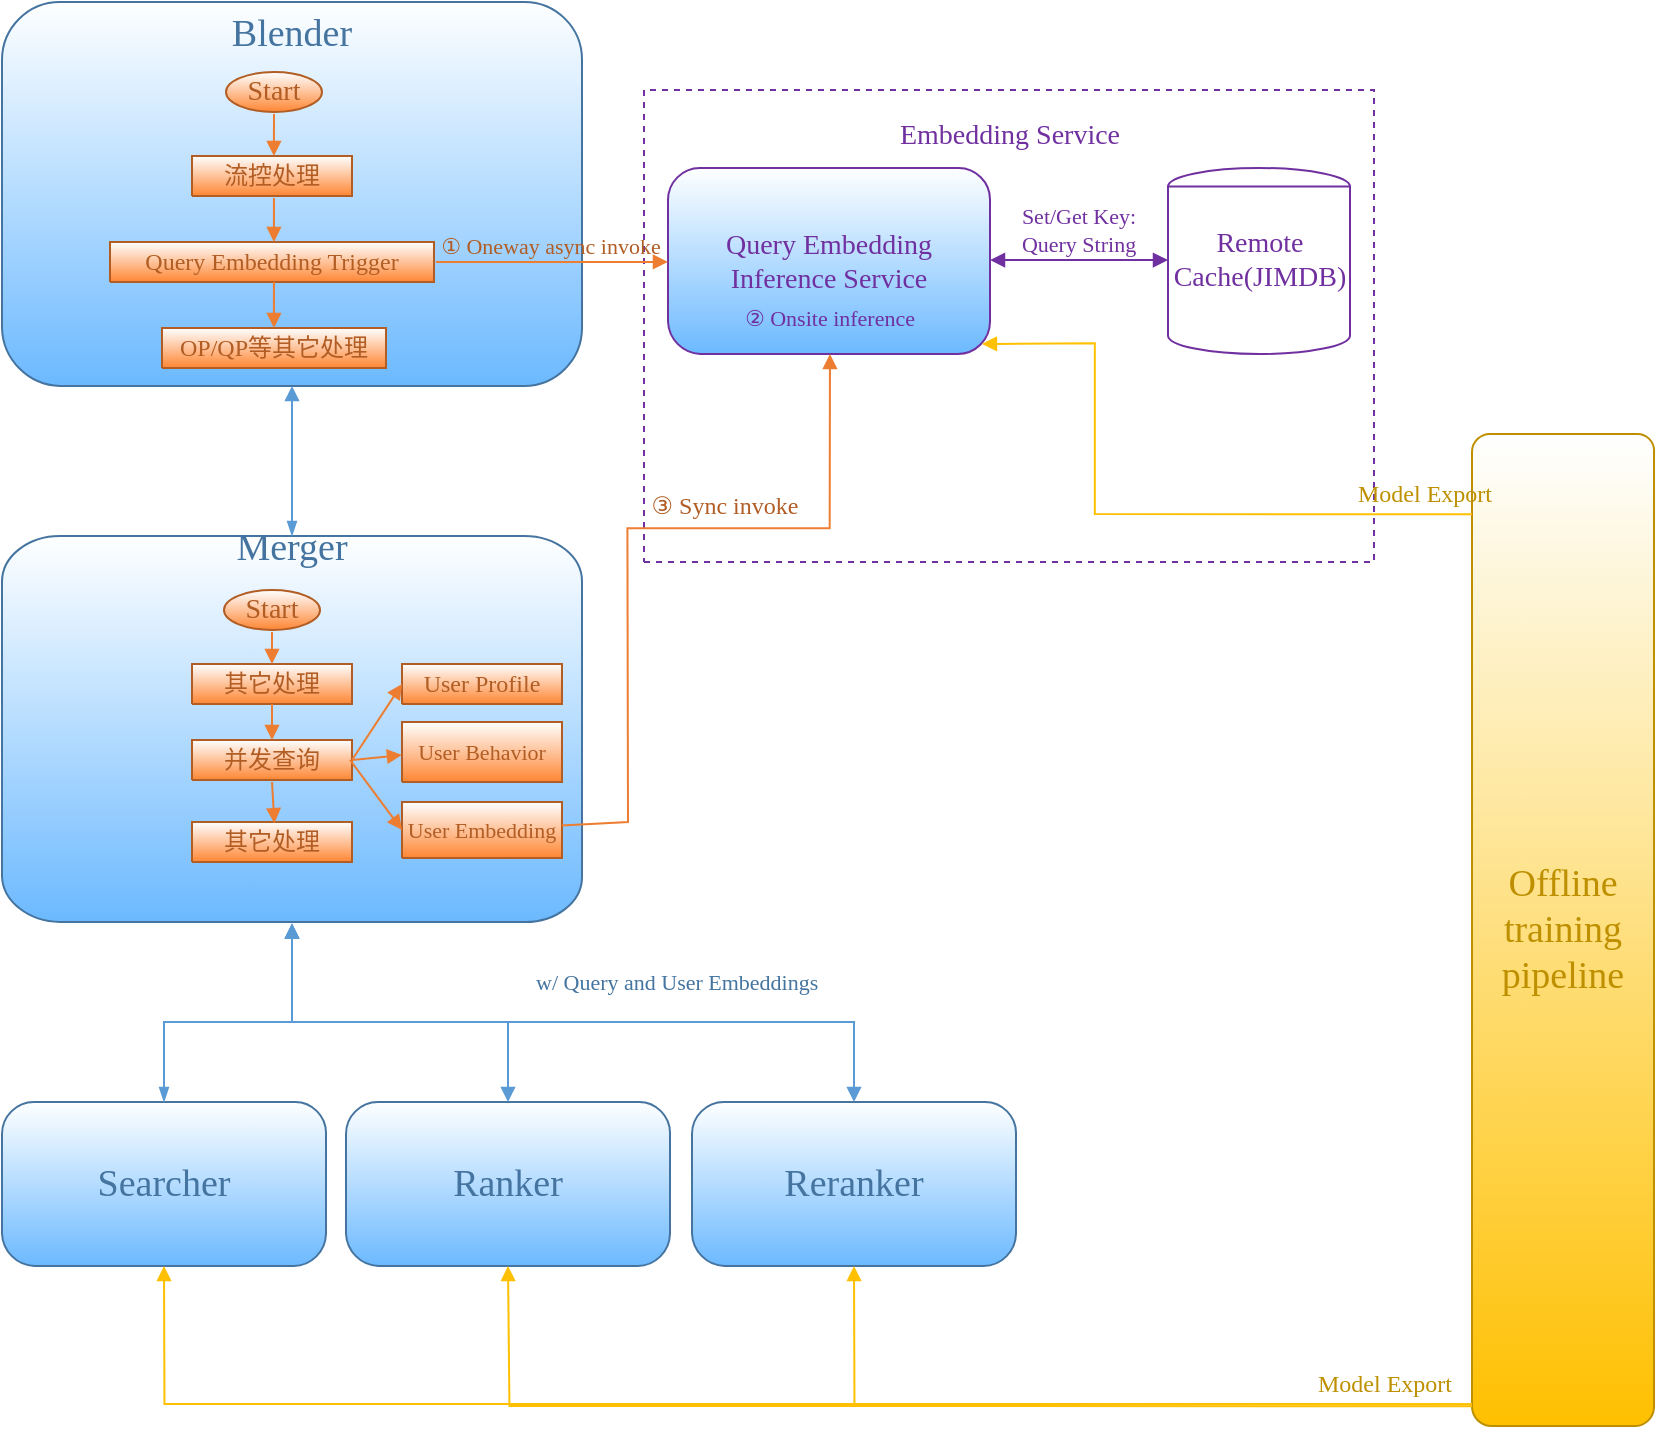 <mxfile version="14.3.0" type="github" pages="2">
  <diagram name="页-1" id="页-1">
    <mxGraphModel dx="1653" dy="905" grid="1" gridSize="10" guides="1" tooltips="1" connect="1" arrows="1" fold="1" page="1" pageScale="1" pageWidth="850" pageHeight="1100" math="0" shadow="0">
      <root>
        <mxCell id="0" />
        <mxCell id="1" parent="0" />
        <mxCell id="3" style="vsdxID=129;fillColor=#ffffff;gradientColor=none;shape=stencil(nZBLDoAgDERP0z3SIyjew0SURgSD+Lu9kMZoXLhwN9O+tukAlrNpJg1SzDH4QW/URgNYgZTkjA4UkwJUgGXng+6DX1zLfmoymdXo17xh5zmRJ6Q42BWCfc2oJfdAr+Yv+AP9Cb7OJ3H/2JG1HNGz/84klThPVCc=);dashed=1;strokeColor=#7030a0;labelBackgroundColor=none;rounded=0;html=1;whiteSpace=wrap;" parent="1" vertex="1">
          <mxGeometry x="506" y="124" width="365" height="236" as="geometry" />
        </mxCell>
        <mxCell id="4" value="&lt;font style=&quot;font-size:19px;font-family:SimSun;color:#44749f;direction:ltr;letter-spacing:0px;line-height:120%;opacity:1&quot;&gt;Blender&lt;br/&gt;&lt;br/&gt;&lt;br/&gt;&lt;br/&gt;&lt;br/&gt;&lt;br/&gt;&lt;br/&gt;&lt;br/&gt;&lt;/font&gt;" style="verticalAlign=middle;align=center;vsdxID=1;fillColor=#feffff;gradientColor=#6cb9ff;shape=stencil(vVTbcoMgEP0aHnUQYiY8p+l/MBGVKRVnpYn5+8BsbFWkTxnf9nLY5RyWJfw8tLJXhNHBgf1Sd125lvAPwpjuWgXaeYvwC+Hn2oJqwP50Ffq9DMhgfdtbqDDiuYKGI4w+Jhf9T8Qa3c2w4m1YCVefg9875LREOEz4Mi8EhsZlhani6ZCfJkQmRz1kYJ102naYf6GNhEZlvl9WG9ksUsNdqT4Kb7JZNw/XK9KERC4OER/KFnxWAtG9qGz2TZB+BzJSRsQvXSyUSUm9gzipEUuNLYvJlMfV2G7+g11m9r8f6I2/lVBrY3CjzPPrFeJDuH745Qk=);strokeColor=#44749f;labelBackgroundColor=none;rounded=0;html=1;whiteSpace=wrap;" parent="1" vertex="1">
          <mxGeometry x="185" y="80" width="290" height="192" as="geometry" />
        </mxCell>
        <mxCell id="5" value="&lt;font style=&quot;font-size:12px;font-family:SimSun;color:#b15d24;direction:ltr;letter-spacing:0px;line-height:120%;opacity:1&quot;&gt;流控处理&lt;br/&gt;&lt;/font&gt;" style="verticalAlign=middle;align=center;vsdxID=2;fillColor=#feffff;gradientColor=#ff8634;shape=stencil(nZBLDoAgDERP0z3SIyjew0SURgSD+Lu9kMZoXLhwN9O+tukAlrNpJg1SzDH4QW/URgNYgZTkjA4UkwJUgGXng+6DX1zLfmoymdXo17xh5zmRJ6Q42BWCfc2oJfdAr+Yv+AP9Cb7OJ3H/2JG1HNGz/84klThPVCc=);strokeColor=#b15d24;labelBackgroundColor=none;rounded=0;html=1;whiteSpace=wrap;" parent="1" vertex="1">
          <mxGeometry x="280" y="157" width="80" height="20" as="geometry" />
        </mxCell>
        <mxCell id="6" value="&lt;font style=&quot;font-size:12px;font-family:SimSun;color:#b15d24;direction:ltr;letter-spacing:0px;line-height:120%;opacity:1&quot;&gt;Query Embedding Trigger&lt;br/&gt;&lt;/font&gt;" style="verticalAlign=middle;align=center;vsdxID=3;fillColor=#feffff;gradientColor=#ff8634;shape=stencil(nZBLDoAgDERP0z3SIyjew0SURgSD+Lu9kMZoXLhwN9O+tukAlrNpJg1SzDH4QW/URgNYgZTkjA4UkwJUgGXng+6DX1zLfmoymdXo17xh5zmRJ6Q42BWCfc2oJfdAr+Yv+AP9Cb7OJ3H/2JG1HNGz/84klThPVCc=);strokeColor=#b15d24;labelBackgroundColor=none;rounded=0;html=1;whiteSpace=wrap;" parent="1" vertex="1">
          <mxGeometry x="239" y="200" width="162" height="20" as="geometry" />
        </mxCell>
        <mxCell id="7" value="&lt;font style=&quot;font-size:14px;font-family:SimSun;color:#7030a0;direction:ltr;letter-spacing:0px;line-height:120%;opacity:1&quot;&gt;Query Embedding Inference Service&lt;br/&gt;&lt;/font&gt;" style="verticalAlign=middle;align=center;vsdxID=4;fillColor=#feffff;gradientColor=#6cb9ff;shape=stencil(vVTLksIgEPwajqEQXA1nV/+DUpJQsiE1QY1/v1BjdhMUT1Zu82hm6GYYInZ9ozpNOOs9uLO+mZNviPgmnJu20WB8sIjYE7GrHOga3KU9od+piIzWj7vGCgOeW7F4hLP76KJ/QKw17QQrP4ZVcAw5+LsDZWuEw4jf0vUKQ8O8wlix5HSzfSAKNZi+AOeVN67F/ANtFdS6CP2Kyqp6lupvWndP4Zds0ubhekLkCUlaJnQ2VMoZnUQfthSTl30znD+BTIWR4umhoz9RJqf0AuLkJiw3tV8Jl5LOqWQ+1yID++77BeN/H1TGWlwn03y6P0IId4/Y/wI=);strokeColor=#7030a0;labelBackgroundColor=none;rounded=0;html=1;whiteSpace=wrap;" parent="1" vertex="1">
          <mxGeometry x="518" y="163" width="161" height="93" as="geometry" />
        </mxCell>
        <mxCell id="8" style="vsdxID=5;fillColor=#ffffff;gradientColor=none;shape=stencil(vVHRDsIgDPwaHkkQ4hfM+R+N6xgRx1LQ4d8LKcZpfPLBt7veXdu0wnRxggWFVjFROOPqhjQJcxBau3lCcqkgYXphujEQWgrXeWC+QHVWdAm32iFzTtWEVndmO6ZHdgKdikTNqfdspeZtND+TXzupLCG7KCkkSC7Mb0M9kEVZpsjRg205luKKuGzKP+/1v60KeB15dN7zj7b651NKiR9q+gc=);strokeColor=#7030a0;labelBackgroundColor=none;rounded=0;html=1;whiteSpace=wrap;" parent="1" vertex="1">
          <mxGeometry x="768" y="163" width="91" height="93" as="geometry" />
        </mxCell>
        <mxCell id="9" style="vsdxID=6;fillColor=#ffffff;gradientColor=none;shape=stencil(nZHBDsIgDIafhiMJg3jwPOd7ENdtRISloMO3F1KMm1EP3vq3X/s3LVNtmPQMTIoQ0Z9hMX2cmDowKY2bAE3MEVMdU+3gEUb0V9eTnnUhS3TxtzIhUZ8oHVLcSe1JHonUeMolrOSuoljZpur0lB9HicR1MoGjjzoa7zauVuMIPNvwweqxzqFSWADmVXqzmDUOvjs3P9h/ye1hcvC652CspXes6+/3zyn6neoe);strokeColor=#7030a0;labelBackgroundColor=none;rounded=0;html=1;whiteSpace=wrap;" parent="8" vertex="1">
          <mxGeometry width="91" height="93" as="geometry" />
        </mxCell>
        <mxCell id="10" value="&lt;font style=&quot;font-size:14px;font-family:SimSun;color:#7030a0;direction:ltr;letter-spacing:0px;line-height:120%;opacity:1&quot;&gt;Remote Cache(JIMDB)&lt;br/&gt;&lt;/font&gt;" style="text;vsdxID=5;fillColor=none;gradientColor=none;strokeColor=none;labelBackgroundColor=none;rounded=0;html=1;whiteSpace=wrap;verticalAlign=middle;align=center;;html=1;" parent="8" vertex="1">
          <mxGeometry y="-0.04" width="91.75" height="93.04" as="geometry" />
        </mxCell>
        <mxCell id="11" style="vsdxID=22;fillColor=#feffff;gradientColor=#ff8634;shape=stencil(vVFBDgIhDHwNRxKE+IJ1/Ufjll0iLpuCLv5eSDWKevLgbaYznTatMF2cYEGhVUwUjri6IU3C7ITWbp6QXCpImF6YzgbCkcJ5HpgvUJ0VncKlJmTuU7VDqyuzLdM9O4EORaLcaIpa7yNoo75GqSwhuygpJEguzM1UDzSiLGOk9TDec1iKK+LyUf5lsf+tVcDzzNZ5z1961d/fUkr8UtPfAA==);strokeColor=#b15d24;labelBackgroundColor=none;rounded=0;html=1;whiteSpace=wrap;" parent="1" vertex="1">
          <mxGeometry x="297" y="115" width="48" height="20" as="geometry" />
        </mxCell>
        <mxCell id="12" value="&lt;font style=&quot;font-size:14px;font-family:SimSun;color:#b15d24;direction:ltr;letter-spacing:0px;line-height:120%;opacity:1&quot;&gt;Start&lt;br/&gt;&lt;/font&gt;" style="text;vsdxID=22;fillColor=none;gradientColor=none;strokeColor=none;labelBackgroundColor=none;rounded=0;html=1;whiteSpace=wrap;verticalAlign=middle;align=center;;html=1;" parent="11" vertex="1">
          <mxGeometry x="3" y="0.7" width="42" height="18.01" as="geometry" />
        </mxCell>
        <mxCell id="13" value="&lt;font style=&quot;font-size:12px;font-family:SimSun;color:#b15d24;direction:ltr;letter-spacing:0px;line-height:120%;opacity:1&quot;&gt;OP/QP等其它处理&lt;br/&gt;&lt;/font&gt;" style="verticalAlign=middle;align=center;vsdxID=24;fillColor=#feffff;gradientColor=#ff8634;shape=stencil(nZBLDoAgDERP0z3SIyjew0SURgSD+Lu9kMZoXLhwN9O+tukAlrNpJg1SzDH4QW/URgNYgZTkjA4UkwJUgGXng+6DX1zLfmoymdXo17xh5zmRJ6Q42BWCfc2oJfdAr+Yv+AP9Cb7OJ3H/2JG1HNGz/84klThPVCc=);strokeColor=#b15d24;labelBackgroundColor=none;rounded=0;html=1;whiteSpace=wrap;" parent="1" vertex="1">
          <mxGeometry x="265" y="243" width="112" height="20" as="geometry" />
        </mxCell>
        <mxCell id="15" value="&lt;font style=&quot;font-size: 19px ; font-family: &amp;#34;simsun&amp;#34; ; color: #44749f ; direction: ltr ; letter-spacing: 0px ; line-height: 120% ; opacity: 1&quot;&gt;Merger&lt;br&gt;&lt;br&gt;&lt;br&gt;&lt;br&gt;&lt;br&gt;&lt;br&gt;&lt;br&gt;&lt;br&gt;&lt;br&gt;&lt;/font&gt;" style="verticalAlign=middle;align=center;vsdxID=27;fillColor=#feffff;gradientColor=#6cb9ff;shape=stencil(vVTLjoMwDPyaHInyKNtw7rb/EbUBomYJMumW/fsGuWhLgJ4qbn5M7MzINpGHrtatIYJ1AfzV3O0l1ER+EyFsUxuwIVpEHok8lB5MBf7WXNBv9YAcrB//O1To8R1nwxPB/kYX/RNinW1esMXHsBrOMQcjliqBaBjhnH7tMNRPC4wFlaI8fyIy3dsuAx90sL7B/BPtNFQmi+2y0ulqkuruxrSz8CKZtHn8nsrf8Sl2Mz57NeGT6MO2orLYd4X0J5AzZYqZMiqfKLMm9QbirI3YIhfOqJAJGUG5TMZ2cQ02mdl3CxiN/4tQWufwoLzm0wsSQ3h95PEB);strokeColor=#44749f;labelBackgroundColor=none;rounded=0;html=1;whiteSpace=wrap;" parent="1" vertex="1">
          <mxGeometry x="185" y="347" width="290" height="193" as="geometry" />
        </mxCell>
        <mxCell id="19" value="&lt;font style=&quot;font-size:12px;font-family:SimSun;color:#b15d24;direction:ltr;letter-spacing:0px;line-height:120%;opacity:1&quot;&gt;其它处理&lt;br/&gt;&lt;/font&gt;" style="verticalAlign=middle;align=center;vsdxID=37;fillColor=#feffff;gradientColor=#ff8634;shape=stencil(nZBLDoAgDERP0z3SIyjew0SURgSD+Lu9kMZoXLhwN9O+tukAlrNpJg1SzDH4QW/URgNYgZTkjA4UkwJUgGXng+6DX1zLfmoymdXo17xh5zmRJ6Q42BWCfc2oJfdAr+Yv+AP9Cb7OJ3H/2JG1HNGz/84klThPVCc=);strokeColor=#b15d24;labelBackgroundColor=none;rounded=0;html=1;whiteSpace=wrap;" parent="1" vertex="1">
          <mxGeometry x="280" y="411" width="80" height="20" as="geometry" />
        </mxCell>
        <mxCell id="20" value="&lt;font style=&quot;font-size:12px;font-family:SimSun;color:#b15d24;direction:ltr;letter-spacing:0px;line-height:120%;opacity:1&quot;&gt;并发查询&lt;br/&gt;&lt;/font&gt;" style="verticalAlign=middle;align=center;vsdxID=38;fillColor=#feffff;gradientColor=#ff8634;shape=stencil(nZBLDoAgDERP0z3SIyjew0SURgSD+Lu9kMZoXLhwN9O+tukAlrNpJg1SzDH4QW/URgNYgZTkjA4UkwJUgGXng+6DX1zLfmoymdXo17xh5zmRJ6Q42BWCfc2oJfdAr+Yv+AP9Cb7OJ3H/2JG1HNGz/84klThPVCc=);strokeColor=#b15d24;labelBackgroundColor=none;rounded=0;html=1;whiteSpace=wrap;" parent="1" vertex="1">
          <mxGeometry x="280" y="449" width="80" height="20" as="geometry" />
        </mxCell>
        <mxCell id="21" style="vsdxID=41;fillColor=#feffff;gradientColor=#ff8634;shape=stencil(vVHLDsIgEPwajiQU4hfU+h8bu7RELM2CFv9eyMZYjCcP3mZ2Zh/ZEaaPM6wotIqJwgU3N6ZZmKPQ2i0zkksFCTMI09tAOFG4LSPzFaqzomu41wmZ+1Tt0OrB7MD0xE6gc5EoN5qi1vsa1Kmvo1SWkF2UFBIkF5ZmqweaUJY10nqYGiluiOuu3P182P/OKuD9Zuu855T2+mcspcSRmuEJ);strokeColor=#b15d24;labelBackgroundColor=none;rounded=0;html=1;whiteSpace=wrap;" parent="1" vertex="1">
          <mxGeometry x="296" y="374" width="48" height="20" as="geometry" />
        </mxCell>
        <mxCell id="22" value="&lt;font style=&quot;font-size:14px;font-family:SimSun;color:#b15d24;direction:ltr;letter-spacing:0px;line-height:120%;opacity:1&quot;&gt;Start&lt;br/&gt;&lt;/font&gt;" style="text;vsdxID=41;fillColor=none;gradientColor=none;strokeColor=none;labelBackgroundColor=none;rounded=0;html=1;whiteSpace=wrap;verticalAlign=middle;align=center;;html=1;" parent="21" vertex="1">
          <mxGeometry x="3" y="0.95" width="42" height="17.78" as="geometry" />
        </mxCell>
        <mxCell id="23" value="&lt;font style=&quot;font-size:12px;font-family:SimSun;color:#b15d24;direction:ltr;letter-spacing:0px;line-height:120%;opacity:1&quot;&gt;其它处理&lt;br/&gt;&lt;/font&gt;" style="verticalAlign=middle;align=center;vsdxID=42;fillColor=#feffff;gradientColor=#ff8634;shape=stencil(nZBLDoAgDERP0z3SIyjew0SURgSD+Lu9kMZoXLhwN9O+tukAlrNpJg1SzDH4QW/URgNYgZTkjA4UkwJUgGXng+6DX1zLfmoymdXo17xh5zmRJ6Q42BWCfc2oJfdAr+Yv+AP9Cb7OJ3H/2JG1HNGz/84klThPVCc=);strokeColor=#b15d24;labelBackgroundColor=none;rounded=0;html=1;whiteSpace=wrap;" parent="1" vertex="1">
          <mxGeometry x="280" y="490" width="80" height="20" as="geometry" />
        </mxCell>
        <mxCell id="25" value="&lt;font style=&quot;font-size:12px;font-family:SimSun;color:#b15d24;direction:ltr;letter-spacing:0px;line-height:120%;opacity:1&quot;&gt;User Profile&lt;br/&gt;&lt;/font&gt;" style="verticalAlign=middle;align=center;vsdxID=46;fillColor=#feffff;gradientColor=#ff8634;shape=stencil(nZBLDoAgDERP0z3SIyjew0SURgSD+Lu9kMZoXLhwN9O+tukAlrNpJg1SzDH4QW/URgNYgZTkjA4UkwJUgGXng+6DX1zLfmoymdXo17xh5zmRJ6Q42BWCfc2oJfdAr+Yv+AP9Cb7OJ3H/2JG1HNGz/84klThPVCc=);strokeColor=#b15d24;labelBackgroundColor=none;rounded=0;html=1;whiteSpace=wrap;" parent="1" vertex="1">
          <mxGeometry x="385" y="411" width="80" height="20" as="geometry" />
        </mxCell>
        <mxCell id="26" value="&lt;font style=&quot;font-size:19px;font-family:SimSun;color:#44749f;direction:ltr;letter-spacing:0px;line-height:120%;opacity:1&quot;&gt;Searcher&lt;br/&gt;&lt;/font&gt;" style="verticalAlign=middle;align=center;vsdxID=53;fillColor=#feffff;gradientColor=#6cb9ff;shape=stencil(vVRLEoIwDD1NlzClVYS1n3t0tEDHSplQFW9vmYhaoK4cdvm8JH1v0hC+bSvRSMJoa8Gc5V2dbEX4jjCm6kqCss4ifE/4tjAgSzDX+oR+I3pkb13Mre/QYV1C+xJGH4OL/gGxWtVf2PxvWAFHl4P3G+KEIxxeeEZjmmGo8zsMHTNXNCAi0ak2AmOFVabG/AutBZQycvOiQovSS7V3KZtJeJbNeHiSxxkLE8rjNPH5uAK69viMBKJLUZmdGyD9D+RYmWwzUWadesqEpF5AnNCKhdZ2NdnalBF/a2e/wSIr++sDOuNzEQqlNR6U7/z4grgQXh++fwI=);strokeColor=#44749f;labelBackgroundColor=none;rounded=0;html=1;whiteSpace=wrap;" parent="1" vertex="1">
          <mxGeometry x="185" y="630" width="162" height="82" as="geometry" />
        </mxCell>
        <mxCell id="27" value="&lt;font style=&quot;font-size:19px;font-family:SimSun;color:#44749f;direction:ltr;letter-spacing:0px;line-height:120%;opacity:1&quot;&gt;Ranker&lt;br/&gt;&lt;/font&gt;" style="verticalAlign=middle;align=center;vsdxID=54;fillColor=#feffff;gradientColor=#6cb9ff;shape=stencil(vVRLEoIwDD1NlzClVYS1n3t0tEDHSplQFW9vmYhaoK4cdvm8JH1v0hC+bSvRSMJoa8Gc5V2dbEX4jjCm6kqCss4ifE/4tjAgSzDX+oR+I3pkb13Mre/QYV1C+xJGH4OL/gGxWtVf2PxvWAFHl4P3G+KEIxxeeEZjmmGo8zsMHTNXNCAi0ak2AmOFVabG/AutBZQycvOiQovSS7V3KZtJeJbNeHiSxxkLE8rjNPH5uAK69viMBKJLUZmdGyD9D+RYmWwzUWadesqEpF5AnNCKhdZ2NdnalBF/a2e/wSIr++sDOuNzEQqlNR6U7/z4grgQXh++fwI=);strokeColor=#44749f;labelBackgroundColor=none;rounded=0;html=1;whiteSpace=wrap;" parent="1" vertex="1">
          <mxGeometry x="357" y="630" width="162" height="82" as="geometry" />
        </mxCell>
        <mxCell id="28" value="&lt;font style=&quot;font-size:19px;font-family:SimSun;color:#be9000;direction:ltr;letter-spacing:0px;line-height:120%;opacity:1&quot;&gt;Offline training pipeline&lt;br/&gt;&lt;/font&gt;" style="verticalAlign=middle;align=center;vsdxID=71;fillColor=#feffff;gradientColor=#ffc000;shape=stencil(vVTbEoIgEP0aHmUUcsTnLv/BFCoTibNS2t+HQ5ZQ9NT4tpfDLufM7iK67RveCUTS3oA+i0GeTIPoDhEi20aANNZCdI/ottIgatDX9uT8jk/Iybro21RhdO+ydHpC0vvsOv/gsEq2C2z5NyyHo83B6w84zx0cZjwun5HRLzAXLBnOZkTCR9knoA03Urcu/0QrDrVIbLukUrz2Uv0gRPcR/kombJ5hlsfplDgrQjaFRyYQJ12Lx9e+Ecb/QIa6sE2oCyOeMBGZV5AmNl2xgWU+E59GZKlWmdRfa2eN9x2opFLujCzz4d2wIXdz6P4B);strokeColor=#be9000;labelBackgroundColor=none;rounded=0;html=1;whiteSpace=wrap;" parent="1" vertex="1">
          <mxGeometry x="920" y="296" width="91" height="496" as="geometry" />
        </mxCell>
        <mxCell id="30" value="&lt;font style=&quot;font-size:11px;font-family:SimSun;color:#b15d24;direction:ltr;letter-spacing:0px;line-height:120%;opacity:1&quot;&gt;User &lt;/font&gt;&lt;font style=&quot;font-size:11px;font-family:Themed;color:#b15d24;direction:ltr;letter-spacing:0px;line-height:120%;opacity:1&quot;&gt;Behavior&lt;br/&gt;&lt;/font&gt;" style="verticalAlign=middle;align=center;vsdxID=96;fillColor=#feffff;gradientColor=#ff8634;shape=stencil(nZBLDoAgDERP0z3SIyjew0SURgSD+Lu9kMZoXLhwN9O+tukAlrNpJg1SzDH4QW/URgNYgZTkjA4UkwJUgGXng+6DX1zLfmoymdXo17xh5zmRJ6Q42BWCfc2oJfdAr+Yv+AP9Cb7OJ3H/2JG1HNGz/84klThPVCc=);strokeColor=#b15d24;labelBackgroundColor=none;rounded=0;html=1;whiteSpace=wrap;" parent="1" vertex="1">
          <mxGeometry x="385" y="440" width="80" height="30" as="geometry" />
        </mxCell>
        <mxCell id="31" value="&lt;font style=&quot;font-size:19px;font-family:SimSun;color:#44749f;direction:ltr;letter-spacing:0px;line-height:120%;opacity:1&quot;&gt;Reranker&lt;br/&gt;&lt;/font&gt;" style="verticalAlign=middle;align=center;vsdxID=108;fillColor=#feffff;gradientColor=#6cb9ff;shape=stencil(vVRLEoIwDD1NlzClVYS1n3t0tEDHSplQFW9vmYhaoK4cdvm8JH1v0hC+bSvRSMJoa8Gc5V2dbEX4jjCm6kqCss4ifE/4tjAgSzDX+oR+I3pkb13Mre/QYV1C+xJGH4OL/gGxWtVf2PxvWAFHl4P3G+KEIxxeeEZjmmGo8zsMHTNXNCAi0ak2AmOFVabG/AutBZQycvOiQovSS7V3KZtJeJbNeHiSxxkLE8rjNPH5uAK69viMBKJLUZmdGyD9D+RYmWwzUWadesqEpF5AnNCKhdZ2NdnalBF/a2e/wSIr++sDOuNzEQqlNR6U7/z4grgQXh++fwI=);strokeColor=#44749f;labelBackgroundColor=none;rounded=0;html=1;whiteSpace=wrap;" parent="1" vertex="1">
          <mxGeometry x="530" y="630" width="162" height="82" as="geometry" />
        </mxCell>
        <mxCell id="36" value="&lt;font style=&quot;font-size:11px;font-family:SimSun;color:#b15d24;direction:ltr;letter-spacing:0px;line-height:120%;opacity:1&quot;&gt;User Embedding&lt;br/&gt;&lt;/font&gt;" style="verticalAlign=middle;align=center;vsdxID=126;fillColor=#feffff;gradientColor=#ff8634;shape=stencil(nZBLDoAgDERP0z3SIyjew0SURgSD+Lu9kMZoXLhwN9O+tukAlrNpJg1SzDH4QW/URgNYgZTkjA4UkwJUgGXng+6DX1zLfmoymdXo17xh5zmRJ6Q42BWCfc2oJfdAr+Yv+AP9Cb7OJ3H/2JG1HNGz/84klThPVCc=);strokeColor=#b15d24;labelBackgroundColor=none;rounded=0;html=1;whiteSpace=wrap;" parent="1" vertex="1">
          <mxGeometry x="385" y="480" width="80" height="28" as="geometry" />
        </mxCell>
        <mxCell id="37" value="&lt;font style=&quot;font-size:14px;font-family:SimSun;color:#7030a0;direction:ltr;letter-spacing:0px;line-height:120%;opacity:1&quot;&gt;Embedding &lt;/font&gt;&lt;font style=&quot;font-size:14px;font-family:Themed;color:#7030a0;direction:ltr;letter-spacing:0px;line-height:120%;opacity:1&quot;&gt;Service&lt;/font&gt;&lt;font style=&quot;font-size:14px;font-family:Themed;color:#7030a0;direction:ltr;letter-spacing:0px;line-height:120%;opacity:1&quot;&gt; &lt;/font&gt;&lt;font style=&quot;font-size:16px;font-family:Themed;color:#7030a0;direction:ltr;letter-spacing:0px;line-height:120%;opacity:1&quot;&gt;&lt;br/&gt;&lt;/font&gt;" style="verticalAlign=middle;align=center;vsdxID=130;fillColor=none;gradientColor=none;shape=stencil(nZBLDoAgDERP0z3SIyjew0SURgSD+Lu9kMZoXLhwN9O+tukAlrNpJg1SzDH4QW/URgNYgZTkjA4UkwJUgGXng+6DX1zLfmoymdXo17xh5zmRJ6Q42BWCfc2oJfdAr+Yv+AP9Cb7OJ3H/2JG1HNGz/84klThPVCc=);strokeColor=none;labelBackgroundColor=none;rounded=0;html=1;whiteSpace=wrap;" parent="1" vertex="1">
          <mxGeometry x="582" y="131" width="214" height="28" as="geometry" />
        </mxCell>
        <mxCell id="38" value="&lt;p style=&quot;align:center;margin-left:0;margin-right:0;margin-top:0px;margin-bottom:0px;text-indent:0;valign:middle;direction:ltr;&quot;&gt;&lt;font style=&quot;font-size:11px;font-family:SimSun;color:#7030a0;direction:ltr;letter-spacing:0px;line-height:120%;opacity:1&quot;&gt;② &lt;/font&gt;&lt;font style=&quot;font-size:11px;font-family:Themed;color:#7030a0;direction:ltr;letter-spacing:0px;line-height:120%;opacity:1&quot;&gt;Onsite inference&lt;br/&gt;&lt;/font&gt;&lt;/p&gt;" style="verticalAlign=middle;align=center;vsdxID=131;fillColor=none;gradientColor=none;shape=stencil(nZBLDoAgDERP0z3SIyjew0SURgSD+Lu9kMZoXLhwN9O+tukAlrNpJg1SzDH4QW/URgNYgZTkjA4UkwJUgGXng+6DX1zLfmoymdXo17xh5zmRJ6Q42BWCfc2oJfdAr+Yv+AP9Cb7OJ3H/2JG1HNGz/84klThPVCc=);strokeColor=none;labelBackgroundColor=none;rounded=0;html=1;whiteSpace=wrap;" parent="1" vertex="1">
          <mxGeometry x="535" y="224" width="128" height="28" as="geometry" />
        </mxCell>
        <mxCell id="42" value="" style="vsdxID=109;edgeStyle=none;startArrow=block;endArrow=block;startSize=5;endSize=5;strokeColor=#5b9bd5;spacingTop=0;spacingBottom=0;spacingLeft=0;spacingRight=0;verticalAlign=middle;html=1;labelBackgroundColor=none;rounded=0;align=center;exitX=0.5;exitY=1.004;exitDx=0;exitDy=0;exitPerimeter=0;entryX=0.5;entryY=0;entryDx=0;entryDy=0;entryPerimeter=0;" parent="1" source="15" target="31" edge="1">
          <mxGeometry relative="1" as="geometry">
            <mxPoint x="-1" y="-9" as="offset" />
            <Array as="points">
              <mxPoint x="330" y="590" />
              <mxPoint x="611" y="590" />
            </Array>
          </mxGeometry>
        </mxCell>
        <mxCell id="48" style="vsdxID=43;edgeStyle=none;startArrow=none;endArrow=block;startSize=5;endSize=5;strokeColor=#ed7d31;spacingTop=0;spacingBottom=0;spacingLeft=0;spacingRight=0;verticalAlign=middle;html=1;labelBackgroundColor=none;rounded=0;exitX=0.5;exitY=1.05;exitDx=0;exitDy=0;exitPerimeter=0;entryX=0.515;entryY=0.03;entryDx=0;entryDy=0;entryPerimeter=0;" parent="1" source="20" target="23" edge="1">
          <mxGeometry relative="1" as="geometry">
            <mxPoint x="9" as="offset" />
            <Array as="points" />
            <mxPoint x="321" y="500" as="targetPoint" />
          </mxGeometry>
        </mxCell>
        <mxCell id="50" value="&lt;font style=&quot;font-size:11px;font-family:SimSun;color:#7030a0;direction:ltr;letter-spacing:0px;line-height:120%;opacity:1&quot;&gt;Set/Get Key: &lt;br/&gt;Query String&lt;br/&gt;&lt;/font&gt;" style="vsdxID=16;edgeStyle=none;startArrow=block;endArrow=block;startSize=5;endSize=5;strokeColor=#7030a0;spacingTop=0;spacingBottom=0;spacingLeft=0;spacingRight=0;verticalAlign=middle;html=1;labelBackgroundColor=none;rounded=0;align=center;exitX=1;exitY=0.495;exitDx=0;exitDy=0;exitPerimeter=0;entryX=0;entryY=0.495;entryDx=0;entryDy=0;entryPerimeter=0;" parent="1" source="7" target="8" edge="1">
          <mxGeometry relative="1" as="geometry">
            <mxPoint x="-1" y="-15" as="offset" />
            <Array as="points" />
          </mxGeometry>
        </mxCell>
        <mxCell id="51" style="vsdxID=128;edgeStyle=none;startArrow=none;endArrow=block;startSize=5;endSize=5;strokeColor=#ed7d31;spacingTop=0;spacingBottom=0;spacingLeft=0;spacingRight=0;verticalAlign=middle;html=1;labelBackgroundColor=none;rounded=0;entryX=0;entryY=0.5;entryDx=0;entryDy=0;entryPerimeter=0;exitX=0.988;exitY=0.5;exitDx=0;exitDy=0;exitPerimeter=0;" parent="1" source="20" target="36" edge="1">
          <mxGeometry relative="1" as="geometry">
            <mxPoint y="-1" as="offset" />
            <Array as="points" />
            <mxPoint x="361" y="519" as="sourcePoint" />
          </mxGeometry>
        </mxCell>
        <mxCell id="53" style="vsdxID=97;edgeStyle=none;startArrow=none;endArrow=block;startSize=5;endSize=5;strokeColor=#ed7d31;spacingTop=0;spacingBottom=0;spacingLeft=0;spacingRight=0;verticalAlign=middle;html=1;labelBackgroundColor=none;rounded=0;exitX=1;exitY=0.5;exitDx=0;exitDy=0;exitPerimeter=0;entryX=0;entryY=0.55;entryDx=0;entryDy=0;entryPerimeter=0;" parent="1" source="20" target="30" edge="1">
          <mxGeometry relative="1" as="geometry">
            <mxPoint as="offset" />
          </mxGeometry>
        </mxCell>
        <mxCell id="54" value="" style="vsdxID=58;edgeStyle=none;startArrow=block;endArrow=block;startSize=5;endSize=5;strokeColor=#5b9bd5;spacingTop=0;spacingBottom=0;spacingLeft=0;spacingRight=0;verticalAlign=middle;html=1;labelBackgroundColor=none;rounded=0;align=center;exitX=0.5;exitY=1.004;exitDx=0;exitDy=0;exitPerimeter=0;entryX=0.5;entryY=0;entryDx=0;entryDy=0;entryPerimeter=0;" parent="1" source="15" target="27" edge="1">
          <mxGeometry relative="1" as="geometry">
            <mxPoint y="-9" as="offset" />
            <Array as="points">
              <mxPoint x="330" y="590" />
              <mxPoint x="438" y="590" />
            </Array>
          </mxGeometry>
        </mxCell>
        <mxCell id="58" style="vsdxID=49;edgeStyle=none;startArrow=none;endArrow=block;startSize=5;endSize=5;strokeColor=#ed7d31;spacingTop=0;spacingBottom=0;spacingLeft=0;spacingRight=0;verticalAlign=middle;html=1;labelBackgroundColor=none;rounded=0;exitX=1;exitY=0.5;exitDx=0;exitDy=0;exitPerimeter=0;entryX=0;entryY=0.5;entryDx=0;entryDy=0;entryPerimeter=0;" parent="1" source="20" target="25" edge="1">
          <mxGeometry relative="1" as="geometry">
            <mxPoint y="-1" as="offset" />
          </mxGeometry>
        </mxCell>
        <mxCell id="59" style="vsdxID=40;edgeStyle=none;startArrow=none;endArrow=block;startSize=5;endSize=5;strokeColor=#ed7d31;spacingTop=0;spacingBottom=0;spacingLeft=0;spacingRight=0;verticalAlign=middle;html=1;labelBackgroundColor=none;rounded=0;exitX=0.5;exitY=1.05;exitDx=0;exitDy=0;exitPerimeter=0;entryX=0.5;entryY=0;entryDx=0;entryDy=0;entryPerimeter=0;" parent="1" source="21" target="19" edge="1">
          <mxGeometry relative="1" as="geometry">
            <mxPoint x="9" as="offset" />
            <Array as="points" />
          </mxGeometry>
        </mxCell>
        <mxCell id="60" style="vsdxID=39;edgeStyle=none;startArrow=none;endArrow=block;startSize=5;endSize=5;strokeColor=#ed7d31;spacingTop=0;spacingBottom=0;spacingLeft=0;spacingRight=0;verticalAlign=middle;html=1;labelBackgroundColor=none;rounded=0;exitX=0.5;exitY=1;exitDx=0;exitDy=0;exitPerimeter=0;entryX=0.5;entryY=0;entryDx=0;entryDy=0;entryPerimeter=0;" parent="1" source="19" target="20" edge="1">
          <mxGeometry relative="1" as="geometry">
            <mxPoint x="9" y="-1" as="offset" />
            <Array as="points" />
          </mxGeometry>
        </mxCell>
        <mxCell id="61" style="vsdxID=25;edgeStyle=none;startArrow=none;endArrow=block;startSize=5;endSize=5;strokeColor=#ed7d31;spacingTop=0;spacingBottom=0;spacingLeft=0;spacingRight=0;verticalAlign=middle;html=1;labelBackgroundColor=none;rounded=0;exitX=0.506;exitY=1;exitDx=0;exitDy=0;exitPerimeter=0;entryX=0.5;entryY=0;entryDx=0;entryDy=0;entryPerimeter=0;" parent="1" source="6" target="13" edge="1">
          <mxGeometry relative="1" as="geometry">
            <mxPoint x="9" as="offset" />
            <Array as="points" />
          </mxGeometry>
        </mxCell>
        <mxCell id="62" style="vsdxID=19;edgeStyle=none;startArrow=none;endArrow=block;startSize=5;endSize=5;strokeColor=#ed7d31;spacingTop=0;spacingBottom=0;spacingLeft=0;spacingRight=0;verticalAlign=middle;html=1;labelBackgroundColor=none;rounded=0;exitX=0.512;exitY=1.05;exitDx=0;exitDy=0;exitPerimeter=0;entryX=0.506;entryY=0;entryDx=0;entryDy=0;entryPerimeter=0;" parent="1" source="5" target="6" edge="1">
          <mxGeometry relative="1" as="geometry">
            <mxPoint x="9" y="-1" as="offset" />
            <Array as="points" />
          </mxGeometry>
        </mxCell>
        <mxCell id="63" style="vsdxID=20;edgeStyle=none;startArrow=none;endArrow=block;startSize=5;endSize=5;strokeColor=#ed7d31;spacingTop=0;spacingBottom=0;spacingLeft=0;spacingRight=0;verticalAlign=middle;html=1;labelBackgroundColor=none;rounded=0;exitX=0.5;exitY=1.05;exitDx=0;exitDy=0;exitPerimeter=0;entryX=0.512;entryY=0;entryDx=0;entryDy=0;entryPerimeter=0;" parent="1" source="11" target="5" edge="1">
          <mxGeometry relative="1" as="geometry">
            <mxPoint x="10" y="-1" as="offset" />
            <Array as="points" />
          </mxGeometry>
        </mxCell>
        <mxCell id="2" value="连接线" parent="0" />
        <mxCell id="40" value="" style="vsdxID=123;edgeStyle=none;startArrow=none;endArrow=block;startSize=5;endSize=5;strokeColor=#fec000;spacingTop=0;spacingBottom=0;spacingLeft=0;spacingRight=0;verticalAlign=middle;html=1;labelBackgroundColor=none;rounded=0;align=center;exitX=0;exitY=0.978;exitDx=0;exitDy=0;exitPerimeter=0;entryX=0.5;entryY=1;entryDx=0;entryDy=0;entryPerimeter=0;" parent="2" source="28" target="31" edge="1">
          <mxGeometry relative="1" as="geometry">
            <mxPoint x="160" y="-11" as="offset" />
            <Array as="points">
              <mxPoint x="611.23" y="781" />
            </Array>
          </mxGeometry>
        </mxCell>
        <mxCell id="41" value="&lt;font style=&quot;font-size:12px;font-family:SimSun;color:#be9000;direction:ltr;letter-spacing:0px;line-height:120%;opacity:1&quot;&gt;Model Export&lt;br/&gt;&lt;/font&gt;" style="vsdxID=111;edgeStyle=none;startArrow=none;endArrow=block;startSize=5;endSize=5;strokeColor=#fec000;spacingTop=0;spacingBottom=0;spacingLeft=0;spacingRight=0;verticalAlign=middle;html=1;labelBackgroundColor=none;rounded=0;align=center;exitX=0;exitY=0.98;exitDx=0;exitDy=0;exitPerimeter=0;entryX=0.5;entryY=1;entryDx=0;entryDy=0;entryPerimeter=0;" parent="2" source="28" target="27" edge="1">
          <mxGeometry relative="1" as="geometry">
            <mxPoint x="231" y="-11" as="offset" />
            <Array as="points">
              <mxPoint x="438.73" y="782" />
            </Array>
          </mxGeometry>
        </mxCell>
        <mxCell id="43" value="&lt;font style=&quot;font-size:12px;font-family:SimSun;color:#be9000;direction:ltr;letter-spacing:0px;line-height:120%;opacity:1&quot;&gt;Model Export&lt;br/&gt;&lt;/font&gt;" style="vsdxID=93;edgeStyle=none;startArrow=none;endArrow=block;startSize=5;endSize=5;strokeColor=#fec000;spacingTop=0;spacingBottom=0;spacingLeft=0;spacingRight=0;verticalAlign=middle;html=1;labelBackgroundColor=none;rounded=0;align=center;exitX=0;exitY=0.081;exitDx=0;exitDy=0;exitPerimeter=0;entryX=0.975;entryY=0.946;entryDx=0;entryDy=0;entryPerimeter=0;" parent="2" source="28" target="7" edge="1">
          <mxGeometry relative="1" as="geometry">
            <mxPoint x="141" y="-10" as="offset" />
            <Array as="points">
              <mxPoint x="731.41" y="336" />
              <mxPoint x="731.41" y="250.66" />
            </Array>
          </mxGeometry>
        </mxCell>
        <mxCell id="44" value="" style="vsdxID=79;edgeStyle=none;startArrow=none;endArrow=block;startSize=5;endSize=5;strokeColor=#fec000;spacingTop=0;spacingBottom=0;spacingLeft=0;spacingRight=0;verticalAlign=middle;html=1;labelBackgroundColor=none;rounded=0;align=center;exitX=0;exitY=0.978;exitDx=0;exitDy=0;exitPerimeter=0;entryX=0.5;entryY=1;entryDx=0;entryDy=0;entryPerimeter=0;" parent="2" source="28" target="26" edge="1">
          <mxGeometry relative="1" as="geometry">
            <mxPoint x="95" y="-11" as="offset" />
            <Array as="points">
              <mxPoint x="266.23" y="781" />
            </Array>
          </mxGeometry>
        </mxCell>
        <mxCell id="49" value="&lt;font style=&quot;font-family: &amp;#34;simsun&amp;#34; ; color: rgb(177 , 93 , 36) ; direction: ltr ; letter-spacing: 0px ; line-height: 120% ; opacity: 1&quot;&gt;&lt;font style=&quot;font-size: 11px&quot;&gt;① Oneway async invoke&lt;/font&gt;&lt;br style=&quot;font-size: 10px&quot;&gt;&lt;/font&gt;" style="vsdxID=14;edgeStyle=none;startArrow=none;endArrow=block;startSize=5;endSize=5;strokeColor=#ed7d31;spacingTop=0;spacingBottom=0;spacingLeft=0;spacingRight=0;verticalAlign=middle;html=1;labelBackgroundColor=none;rounded=0;align=center;exitX=1.006;exitY=0.5;exitDx=0;exitDy=0;exitPerimeter=0;entryX=0;entryY=0.505;entryDx=0;entryDy=0;entryPerimeter=0;fontSize=10;" parent="2" source="6" target="7" edge="1">
          <mxGeometry relative="1" as="geometry">
            <mxPoint x="-1" y="-8" as="offset" />
            <Array as="points" />
          </mxGeometry>
        </mxCell>
        <mxCell id="55" value="&lt;p style=&quot;align:left;margin-left:0;margin-right:0;margin-top:0px;margin-bottom:0px;text-indent:0;valign:middle;direction:ltr;&quot;&gt;&lt;font style=&quot;font-size:11px;font-family:SimSun;color:#44749f;direction:ltr;letter-spacing:0px;line-height:120%;opacity:1&quot;&gt;&lt;br/&gt;w/ Query and User Embeddings&lt;/font&gt;&lt;font style=&quot;font-size:12px;font-family:Themed;color:#44749f;direction:ltr;letter-spacing:0px;line-height:120%;opacity:1&quot;&gt;&lt;br/&gt;&lt;/font&gt;&lt;/p&gt;" style="vsdxID=57;edgeStyle=none;startArrow=block;endArrow=blockThin;startSize=5;endSize=5;strokeColor=#5b9bd5;spacingTop=0;spacingBottom=0;spacingLeft=0;spacingRight=0;verticalAlign=middle;html=1;labelBackgroundColor=none;rounded=0;align=left;exitX=0.5;exitY=1.004;exitDx=0;exitDy=0;exitPerimeter=0;entryX=0.5;entryY=0;entryDx=0;entryDy=0;entryPerimeter=0;" parent="2" source="15" target="26" edge="1">
          <mxGeometry relative="1" as="geometry">
            <mxPoint x="147" y="-27" as="offset" />
            <Array as="points">
              <mxPoint x="330" y="590" />
              <mxPoint x="266" y="590" />
            </Array>
          </mxGeometry>
        </mxCell>
        <mxCell id="56" value="" style="vsdxID=55;edgeStyle=none;startArrow=block;endArrow=blockThin;startSize=5;endSize=5;strokeColor=#5b9bd5;spacingTop=0;spacingBottom=0;spacingLeft=0;spacingRight=0;verticalAlign=middle;html=1;labelBackgroundColor=none;rounded=0;align=center;exitX=0.5;exitY=1;exitDx=0;exitDy=0;exitPerimeter=0;entryX=0.5;entryY=0;entryDx=0;entryDy=0;entryPerimeter=0;" parent="2" source="4" target="15" edge="1">
          <mxGeometry relative="1" as="geometry">
            <mxPoint x="17" y="-1" as="offset" />
            <Array as="points" />
          </mxGeometry>
        </mxCell>
        <mxCell id="57" value="&lt;font style=&quot;font-size:12px;font-family:SimSun;color:#b15d24;direction:ltr;letter-spacing:0px;line-height:120%;opacity:1&quot;&gt;③ Sync invoke&lt;br/&gt;&lt;/font&gt;" style="vsdxID=50;edgeStyle=none;startArrow=none;endArrow=block;startSize=5;endSize=5;strokeColor=#ed7d31;spacingTop=0;spacingBottom=0;spacingLeft=0;spacingRight=0;verticalAlign=middle;html=1;labelBackgroundColor=none;rounded=0;align=center;entryX=0.503;entryY=1;entryDx=0;entryDy=0;entryPerimeter=0;" parent="2" source="36" target="7" edge="1">
          <mxGeometry relative="1" as="geometry">
            <mxPoint x="44" y="-11" as="offset" />
            <Array as="points">
              <mxPoint x="498" y="490" />
              <mxPoint x="497.71" y="343.18" />
              <mxPoint x="598.84" y="343.18" />
            </Array>
            <mxPoint x="464" y="504" as="sourcePoint" />
          </mxGeometry>
        </mxCell>
      </root>
    </mxGraphModel>
  </diagram>
  <diagram name="页-2" id="页-2">
    <mxGraphModel style="default-style2">
      <root>
        <mxCell id="0" />
        <mxCell id="1" parent="0" />
      </root>
    </mxGraphModel>
  </diagram>
</mxfile>
